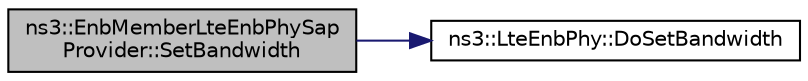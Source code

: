 digraph "ns3::EnbMemberLteEnbPhySapProvider::SetBandwidth"
{
 // LATEX_PDF_SIZE
  edge [fontname="Helvetica",fontsize="10",labelfontname="Helvetica",labelfontsize="10"];
  node [fontname="Helvetica",fontsize="10",shape=record];
  rankdir="LR";
  Node1 [label="ns3::EnbMemberLteEnbPhySap\lProvider::SetBandwidth",height=0.2,width=0.4,color="black", fillcolor="grey75", style="filled", fontcolor="black",tooltip="Set bandwidth function."];
  Node1 -> Node2 [color="midnightblue",fontsize="10",style="solid",fontname="Helvetica"];
  Node2 [label="ns3::LteEnbPhy::DoSetBandwidth",height=0.2,width=0.4,color="black", fillcolor="white", style="filled",URL="$classns3_1_1_lte_enb_phy.html#acaabd6b8d52726bc99194c778e674ed9",tooltip="Set bandwidth function."];
}
